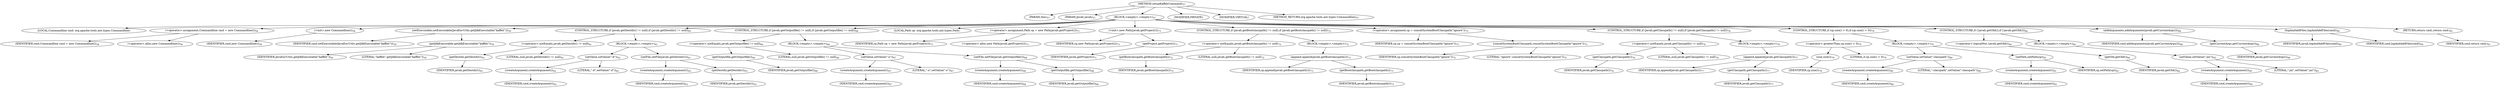 digraph "setupKaffehCommand" {  
"64" [label = <(METHOD,setupKaffehCommand)<SUB>57</SUB>> ]
"65" [label = <(PARAM,this)<SUB>57</SUB>> ]
"66" [label = <(PARAM,Javah javah)<SUB>57</SUB>> ]
"67" [label = <(BLOCK,&lt;empty&gt;,&lt;empty&gt;)<SUB>57</SUB>> ]
"6" [label = <(LOCAL,Commandline cmd: org.apache.tools.ant.types.Commandline)> ]
"68" [label = <(&lt;operator&gt;.assignment,Commandline cmd = new Commandline())<SUB>58</SUB>> ]
"69" [label = <(IDENTIFIER,cmd,Commandline cmd = new Commandline())<SUB>58</SUB>> ]
"70" [label = <(&lt;operator&gt;.alloc,new Commandline())<SUB>58</SUB>> ]
"71" [label = <(&lt;init&gt;,new Commandline())<SUB>58</SUB>> ]
"5" [label = <(IDENTIFIER,cmd,new Commandline())<SUB>58</SUB>> ]
"72" [label = <(setExecutable,setExecutable(JavaEnvUtils.getJdkExecutable(&quot;kaffeh&quot;)))<SUB>59</SUB>> ]
"73" [label = <(IDENTIFIER,cmd,setExecutable(JavaEnvUtils.getJdkExecutable(&quot;kaffeh&quot;)))<SUB>59</SUB>> ]
"74" [label = <(getJdkExecutable,getJdkExecutable(&quot;kaffeh&quot;))<SUB>59</SUB>> ]
"75" [label = <(IDENTIFIER,JavaEnvUtils,getJdkExecutable(&quot;kaffeh&quot;))<SUB>59</SUB>> ]
"76" [label = <(LITERAL,&quot;kaffeh&quot;,getJdkExecutable(&quot;kaffeh&quot;))<SUB>59</SUB>> ]
"77" [label = <(CONTROL_STRUCTURE,if (javah.getDestdir() != null),if (javah.getDestdir() != null))<SUB>61</SUB>> ]
"78" [label = <(&lt;operator&gt;.notEquals,javah.getDestdir() != null)<SUB>61</SUB>> ]
"79" [label = <(getDestdir,getDestdir())<SUB>61</SUB>> ]
"80" [label = <(IDENTIFIER,javah,getDestdir())<SUB>61</SUB>> ]
"81" [label = <(LITERAL,null,javah.getDestdir() != null)<SUB>61</SUB>> ]
"82" [label = <(BLOCK,&lt;empty&gt;,&lt;empty&gt;)<SUB>61</SUB>> ]
"83" [label = <(setValue,setValue(&quot;-d&quot;))<SUB>62</SUB>> ]
"84" [label = <(createArgument,createArgument())<SUB>62</SUB>> ]
"85" [label = <(IDENTIFIER,cmd,createArgument())<SUB>62</SUB>> ]
"86" [label = <(LITERAL,&quot;-d&quot;,setValue(&quot;-d&quot;))<SUB>62</SUB>> ]
"87" [label = <(setFile,setFile(javah.getDestdir()))<SUB>63</SUB>> ]
"88" [label = <(createArgument,createArgument())<SUB>63</SUB>> ]
"89" [label = <(IDENTIFIER,cmd,createArgument())<SUB>63</SUB>> ]
"90" [label = <(getDestdir,getDestdir())<SUB>63</SUB>> ]
"91" [label = <(IDENTIFIER,javah,getDestdir())<SUB>63</SUB>> ]
"92" [label = <(CONTROL_STRUCTURE,if (javah.getOutputfile() != null),if (javah.getOutputfile() != null))<SUB>66</SUB>> ]
"93" [label = <(&lt;operator&gt;.notEquals,javah.getOutputfile() != null)<SUB>66</SUB>> ]
"94" [label = <(getOutputfile,getOutputfile())<SUB>66</SUB>> ]
"95" [label = <(IDENTIFIER,javah,getOutputfile())<SUB>66</SUB>> ]
"96" [label = <(LITERAL,null,javah.getOutputfile() != null)<SUB>66</SUB>> ]
"97" [label = <(BLOCK,&lt;empty&gt;,&lt;empty&gt;)<SUB>66</SUB>> ]
"98" [label = <(setValue,setValue(&quot;-o&quot;))<SUB>67</SUB>> ]
"99" [label = <(createArgument,createArgument())<SUB>67</SUB>> ]
"100" [label = <(IDENTIFIER,cmd,createArgument())<SUB>67</SUB>> ]
"101" [label = <(LITERAL,&quot;-o&quot;,setValue(&quot;-o&quot;))<SUB>67</SUB>> ]
"102" [label = <(setFile,setFile(javah.getOutputfile()))<SUB>68</SUB>> ]
"103" [label = <(createArgument,createArgument())<SUB>68</SUB>> ]
"104" [label = <(IDENTIFIER,cmd,createArgument())<SUB>68</SUB>> ]
"105" [label = <(getOutputfile,getOutputfile())<SUB>68</SUB>> ]
"106" [label = <(IDENTIFIER,javah,getOutputfile())<SUB>68</SUB>> ]
"8" [label = <(LOCAL,Path cp: org.apache.tools.ant.types.Path)> ]
"107" [label = <(&lt;operator&gt;.assignment,Path cp = new Path(javah.getProject()))<SUB>71</SUB>> ]
"108" [label = <(IDENTIFIER,cp,Path cp = new Path(javah.getProject()))<SUB>71</SUB>> ]
"109" [label = <(&lt;operator&gt;.alloc,new Path(javah.getProject()))<SUB>71</SUB>> ]
"110" [label = <(&lt;init&gt;,new Path(javah.getProject()))<SUB>71</SUB>> ]
"7" [label = <(IDENTIFIER,cp,new Path(javah.getProject()))<SUB>71</SUB>> ]
"111" [label = <(getProject,getProject())<SUB>71</SUB>> ]
"112" [label = <(IDENTIFIER,javah,getProject())<SUB>71</SUB>> ]
"113" [label = <(CONTROL_STRUCTURE,if (javah.getBootclasspath() != null),if (javah.getBootclasspath() != null))<SUB>72</SUB>> ]
"114" [label = <(&lt;operator&gt;.notEquals,javah.getBootclasspath() != null)<SUB>72</SUB>> ]
"115" [label = <(getBootclasspath,getBootclasspath())<SUB>72</SUB>> ]
"116" [label = <(IDENTIFIER,javah,getBootclasspath())<SUB>72</SUB>> ]
"117" [label = <(LITERAL,null,javah.getBootclasspath() != null)<SUB>72</SUB>> ]
"118" [label = <(BLOCK,&lt;empty&gt;,&lt;empty&gt;)<SUB>72</SUB>> ]
"119" [label = <(append,append(javah.getBootclasspath()))<SUB>73</SUB>> ]
"120" [label = <(IDENTIFIER,cp,append(javah.getBootclasspath()))<SUB>73</SUB>> ]
"121" [label = <(getBootclasspath,getBootclasspath())<SUB>73</SUB>> ]
"122" [label = <(IDENTIFIER,javah,getBootclasspath())<SUB>73</SUB>> ]
"123" [label = <(&lt;operator&gt;.assignment,cp = concatSystemBootClasspath(&quot;ignore&quot;))<SUB>75</SUB>> ]
"124" [label = <(IDENTIFIER,cp,cp = concatSystemBootClasspath(&quot;ignore&quot;))<SUB>75</SUB>> ]
"125" [label = <(concatSystemBootClasspath,concatSystemBootClasspath(&quot;ignore&quot;))<SUB>75</SUB>> ]
"126" [label = <(IDENTIFIER,cp,concatSystemBootClasspath(&quot;ignore&quot;))<SUB>75</SUB>> ]
"127" [label = <(LITERAL,&quot;ignore&quot;,concatSystemBootClasspath(&quot;ignore&quot;))<SUB>75</SUB>> ]
"128" [label = <(CONTROL_STRUCTURE,if (javah.getClasspath() != null),if (javah.getClasspath() != null))<SUB>76</SUB>> ]
"129" [label = <(&lt;operator&gt;.notEquals,javah.getClasspath() != null)<SUB>76</SUB>> ]
"130" [label = <(getClasspath,getClasspath())<SUB>76</SUB>> ]
"131" [label = <(IDENTIFIER,javah,getClasspath())<SUB>76</SUB>> ]
"132" [label = <(LITERAL,null,javah.getClasspath() != null)<SUB>76</SUB>> ]
"133" [label = <(BLOCK,&lt;empty&gt;,&lt;empty&gt;)<SUB>76</SUB>> ]
"134" [label = <(append,append(javah.getClasspath()))<SUB>77</SUB>> ]
"135" [label = <(IDENTIFIER,cp,append(javah.getClasspath()))<SUB>77</SUB>> ]
"136" [label = <(getClasspath,getClasspath())<SUB>77</SUB>> ]
"137" [label = <(IDENTIFIER,javah,getClasspath())<SUB>77</SUB>> ]
"138" [label = <(CONTROL_STRUCTURE,if (cp.size() &gt; 0),if (cp.size() &gt; 0))<SUB>79</SUB>> ]
"139" [label = <(&lt;operator&gt;.greaterThan,cp.size() &gt; 0)<SUB>79</SUB>> ]
"140" [label = <(size,size())<SUB>79</SUB>> ]
"141" [label = <(IDENTIFIER,cp,size())<SUB>79</SUB>> ]
"142" [label = <(LITERAL,0,cp.size() &gt; 0)<SUB>79</SUB>> ]
"143" [label = <(BLOCK,&lt;empty&gt;,&lt;empty&gt;)<SUB>79</SUB>> ]
"144" [label = <(setValue,setValue(&quot;-classpath&quot;))<SUB>80</SUB>> ]
"145" [label = <(createArgument,createArgument())<SUB>80</SUB>> ]
"146" [label = <(IDENTIFIER,cmd,createArgument())<SUB>80</SUB>> ]
"147" [label = <(LITERAL,&quot;-classpath&quot;,setValue(&quot;-classpath&quot;))<SUB>80</SUB>> ]
"148" [label = <(setPath,setPath(cp))<SUB>81</SUB>> ]
"149" [label = <(createArgument,createArgument())<SUB>81</SUB>> ]
"150" [label = <(IDENTIFIER,cmd,createArgument())<SUB>81</SUB>> ]
"151" [label = <(IDENTIFIER,cp,setPath(cp))<SUB>81</SUB>> ]
"152" [label = <(CONTROL_STRUCTURE,if (!javah.getOld()),if (!javah.getOld()))<SUB>84</SUB>> ]
"153" [label = <(&lt;operator&gt;.logicalNot,!javah.getOld())<SUB>84</SUB>> ]
"154" [label = <(getOld,getOld())<SUB>84</SUB>> ]
"155" [label = <(IDENTIFIER,javah,getOld())<SUB>84</SUB>> ]
"156" [label = <(BLOCK,&lt;empty&gt;,&lt;empty&gt;)<SUB>84</SUB>> ]
"157" [label = <(setValue,setValue(&quot;-jni&quot;))<SUB>85</SUB>> ]
"158" [label = <(createArgument,createArgument())<SUB>85</SUB>> ]
"159" [label = <(IDENTIFIER,cmd,createArgument())<SUB>85</SUB>> ]
"160" [label = <(LITERAL,&quot;-jni&quot;,setValue(&quot;-jni&quot;))<SUB>85</SUB>> ]
"161" [label = <(addArguments,addArguments(javah.getCurrentArgs()))<SUB>88</SUB>> ]
"162" [label = <(IDENTIFIER,cmd,addArguments(javah.getCurrentArgs()))<SUB>88</SUB>> ]
"163" [label = <(getCurrentArgs,getCurrentArgs())<SUB>88</SUB>> ]
"164" [label = <(IDENTIFIER,javah,getCurrentArgs())<SUB>88</SUB>> ]
"165" [label = <(logAndAddFiles,logAndAddFiles(cmd))<SUB>90</SUB>> ]
"166" [label = <(IDENTIFIER,javah,logAndAddFiles(cmd))<SUB>90</SUB>> ]
"167" [label = <(IDENTIFIER,cmd,logAndAddFiles(cmd))<SUB>90</SUB>> ]
"168" [label = <(RETURN,return cmd;,return cmd;)<SUB>91</SUB>> ]
"169" [label = <(IDENTIFIER,cmd,return cmd;)<SUB>91</SUB>> ]
"170" [label = <(MODIFIER,PRIVATE)> ]
"171" [label = <(MODIFIER,VIRTUAL)> ]
"172" [label = <(METHOD_RETURN,org.apache.tools.ant.types.Commandline)<SUB>57</SUB>> ]
  "64" -> "65" 
  "64" -> "66" 
  "64" -> "67" 
  "64" -> "170" 
  "64" -> "171" 
  "64" -> "172" 
  "67" -> "6" 
  "67" -> "68" 
  "67" -> "71" 
  "67" -> "72" 
  "67" -> "77" 
  "67" -> "92" 
  "67" -> "8" 
  "67" -> "107" 
  "67" -> "110" 
  "67" -> "113" 
  "67" -> "123" 
  "67" -> "128" 
  "67" -> "138" 
  "67" -> "152" 
  "67" -> "161" 
  "67" -> "165" 
  "67" -> "168" 
  "68" -> "69" 
  "68" -> "70" 
  "71" -> "5" 
  "72" -> "73" 
  "72" -> "74" 
  "74" -> "75" 
  "74" -> "76" 
  "77" -> "78" 
  "77" -> "82" 
  "78" -> "79" 
  "78" -> "81" 
  "79" -> "80" 
  "82" -> "83" 
  "82" -> "87" 
  "83" -> "84" 
  "83" -> "86" 
  "84" -> "85" 
  "87" -> "88" 
  "87" -> "90" 
  "88" -> "89" 
  "90" -> "91" 
  "92" -> "93" 
  "92" -> "97" 
  "93" -> "94" 
  "93" -> "96" 
  "94" -> "95" 
  "97" -> "98" 
  "97" -> "102" 
  "98" -> "99" 
  "98" -> "101" 
  "99" -> "100" 
  "102" -> "103" 
  "102" -> "105" 
  "103" -> "104" 
  "105" -> "106" 
  "107" -> "108" 
  "107" -> "109" 
  "110" -> "7" 
  "110" -> "111" 
  "111" -> "112" 
  "113" -> "114" 
  "113" -> "118" 
  "114" -> "115" 
  "114" -> "117" 
  "115" -> "116" 
  "118" -> "119" 
  "119" -> "120" 
  "119" -> "121" 
  "121" -> "122" 
  "123" -> "124" 
  "123" -> "125" 
  "125" -> "126" 
  "125" -> "127" 
  "128" -> "129" 
  "128" -> "133" 
  "129" -> "130" 
  "129" -> "132" 
  "130" -> "131" 
  "133" -> "134" 
  "134" -> "135" 
  "134" -> "136" 
  "136" -> "137" 
  "138" -> "139" 
  "138" -> "143" 
  "139" -> "140" 
  "139" -> "142" 
  "140" -> "141" 
  "143" -> "144" 
  "143" -> "148" 
  "144" -> "145" 
  "144" -> "147" 
  "145" -> "146" 
  "148" -> "149" 
  "148" -> "151" 
  "149" -> "150" 
  "152" -> "153" 
  "152" -> "156" 
  "153" -> "154" 
  "154" -> "155" 
  "156" -> "157" 
  "157" -> "158" 
  "157" -> "160" 
  "158" -> "159" 
  "161" -> "162" 
  "161" -> "163" 
  "163" -> "164" 
  "165" -> "166" 
  "165" -> "167" 
  "168" -> "169" 
}
